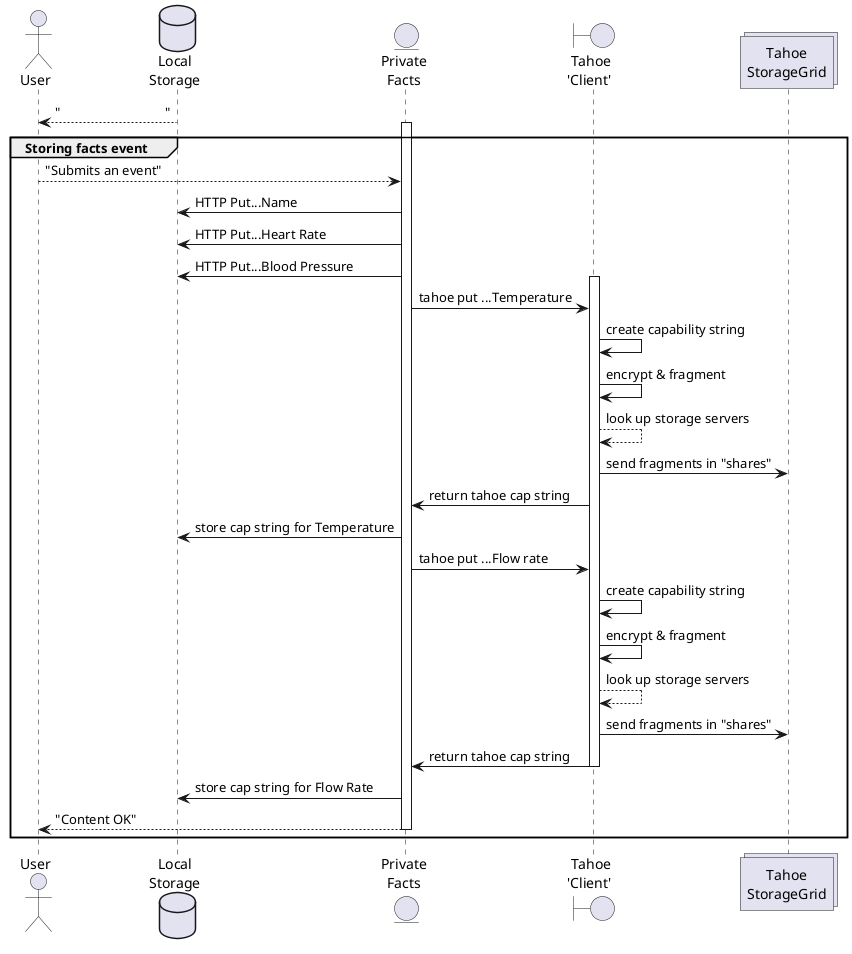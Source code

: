 @startuml
skinparam Shadowing false

actor "User" as user
Database "Local\nStorage" as local
entity "Private\nFacts" as app
Boundary "Tahoe\n'Client' " as tahoe
Collections "Tahoe\nStorageGrid" as disk

user <-- local : "                               "

group Storing facts event
activate app
user --> app : "Submits an event"
    app -> local : HTTP Put...Name
    app -> local : HTTP Put...Heart Rate
    app -> local : HTTP Put...Blood Pressure
    activate tahoe
        app -> tahoe : tahoe put ...Temperature
        tahoe -> tahoe : create capability string
        tahoe -> tahoe : encrypt & fragment
        tahoe --> tahoe : look up storage servers
        tahoe ->  disk : send fragments in "shares"
        tahoe -> app : return tahoe cap string
        app -> local : store cap string for Temperature
        app -> tahoe : tahoe put ...Flow rate
        tahoe -> tahoe : create capability string
        tahoe -> tahoe : encrypt & fragment
        tahoe --> tahoe : look up storage servers
        tahoe ->  disk : send fragments in "shares"
        tahoe -> app : return tahoe cap string
    deactivate tahoe
app -> local : store cap string for Flow Rate
app --> user : "Content OK"
deactivate app

end
@enduml
